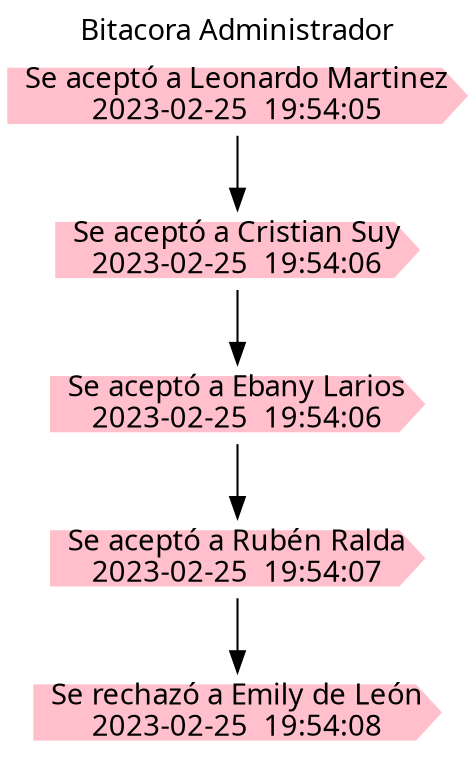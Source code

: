 digraph G{

rankdir=TB; 
 node[shape=cds, style=filled, color=pink, fontname="Century Gothic"]; 
 graph [fontname="Century Gothic"]; 
 labelloc="t"; label="Bitacora Administrador"; 
0[label="Se aceptó a Leonardo Martinez\n2023-02-25  19:54:05"]
1[label="Se aceptó a Cristian Suy\n2023-02-25  19:54:06"]
2[label="Se aceptó a Ebany Larios\n2023-02-25  19:54:06"]
3[label="Se aceptó a Rubén Ralda\n2023-02-25  19:54:07"]
4[label="Se rechazó a Emily de León\n2023-02-25  19:54:08"]
0 -> 1 -> 2 -> 3 -> 4
}